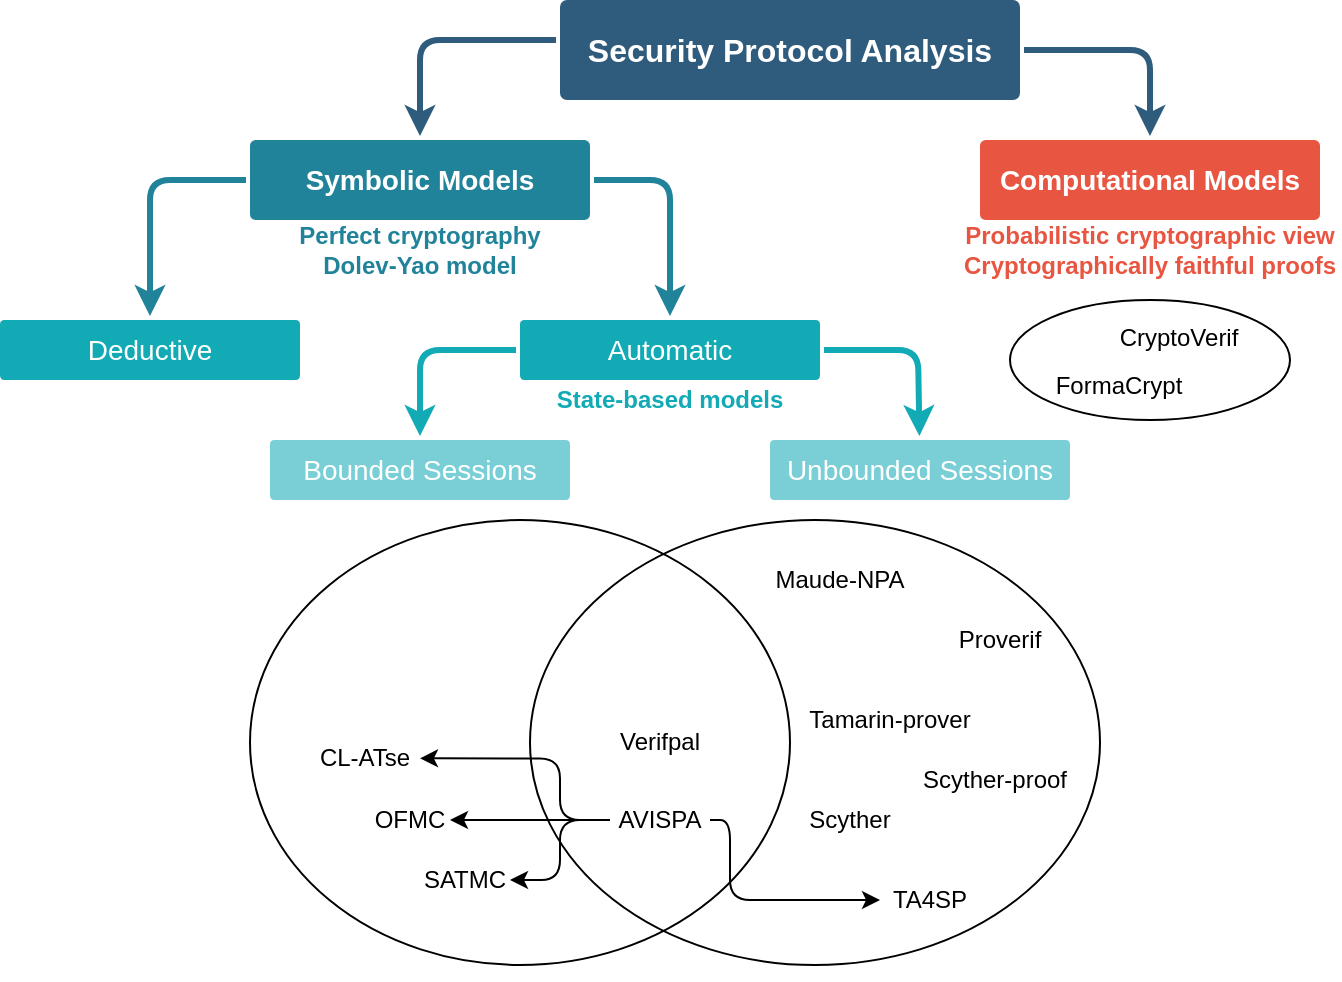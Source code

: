 <mxfile version="15.0.2" type="device"><diagram id="6a731a19-8d31-9384-78a2-239565b7b9f0" name="Page-1"><mxGraphModel dx="868" dy="458" grid="1" gridSize="10" guides="1" tooltips="1" connect="1" arrows="1" fold="1" page="1" pageScale="1" pageWidth="680" pageHeight="500" background="none" math="0" shadow="0"><root><mxCell id="0"/><mxCell id="1" parent="0"/><mxCell id="1746" value="" style="edgeStyle=none;rounded=1;jumpStyle=none;html=1;shadow=0;labelBackgroundColor=none;startArrow=none;startFill=0;endArrow=classic;endFill=1;jettySize=auto;orthogonalLoop=1;strokeColor=#2F5B7C;strokeWidth=3;fontFamily=Helvetica;fontSize=16;fontColor=#23445D;spacing=5;" parent="1" source="1749" target="1771" edge="1"><mxGeometry relative="1" as="geometry"><Array as="points"><mxPoint x="580" y="35"/></Array></mxGeometry></mxCell><mxCell id="1748" value="" style="edgeStyle=orthogonalEdgeStyle;rounded=1;jumpStyle=none;html=1;shadow=0;labelBackgroundColor=none;startArrow=none;startFill=0;endArrow=classic;endFill=1;jettySize=auto;orthogonalLoop=1;strokeColor=#2F5B7C;strokeWidth=3;fontFamily=Helvetica;fontSize=16;fontColor=#23445D;spacing=5;entryX=0.5;entryY=0;entryDx=0;entryDy=0;" parent="1" source="1749" target="1753" edge="1"><mxGeometry relative="1" as="geometry"><Array as="points"><mxPoint x="215" y="30"/></Array></mxGeometry></mxCell><mxCell id="1749" value="Security Protocol Analysis" style="rounded=1;whiteSpace=wrap;html=1;shadow=0;labelBackgroundColor=none;strokeColor=none;strokeWidth=3;fontFamily=Helvetica;fontSize=16;fontColor=#FFFFFF;align=center;fontStyle=1;spacing=5;arcSize=7;perimeterSpacing=2;fillColor=#2F5B7C;" parent="1" vertex="1"><mxGeometry x="285" y="10" width="230" height="50" as="geometry"/></mxCell><mxCell id="1751" value="" style="edgeStyle=none;rounded=1;jumpStyle=none;html=1;shadow=0;labelBackgroundColor=none;startArrow=none;startFill=0;jettySize=auto;orthogonalLoop=1;strokeWidth=3;fontFamily=Helvetica;fontSize=14;fontColor=#FFFFFF;spacing=5;fontStyle=1;fillColor=#b0e3e6;strokeColor=#218399;" parent="1" source="1753" target="1755" edge="1"><mxGeometry relative="1" as="geometry"><Array as="points"><mxPoint x="80" y="100"/></Array></mxGeometry></mxCell><mxCell id="1752" value="" style="edgeStyle=none;rounded=1;jumpStyle=none;html=1;shadow=0;labelBackgroundColor=none;startArrow=none;startFill=0;jettySize=auto;orthogonalLoop=1;strokeWidth=3;fontFamily=Helvetica;fontSize=14;fontColor=#FFFFFF;spacing=5;fontStyle=1;fillColor=#b0e3e6;strokeColor=#218399;" parent="1" source="1753" target="1754" edge="1"><mxGeometry relative="1" as="geometry"><Array as="points"><mxPoint x="340" y="100"/></Array></mxGeometry></mxCell><mxCell id="1753" value="Symbolic Models" style="rounded=1;whiteSpace=wrap;html=1;shadow=0;labelBackgroundColor=none;strokeColor=none;strokeWidth=3;fontFamily=Helvetica;fontSize=14;fontColor=#FFFFFF;align=center;spacing=5;fontStyle=1;arcSize=7;perimeterSpacing=2;fillColor=#218399;" parent="1" vertex="1"><mxGeometry x="130" y="80" width="170" height="40" as="geometry"/></mxCell><mxCell id="1754" value="Automatic" style="rounded=1;whiteSpace=wrap;html=1;shadow=0;labelBackgroundColor=none;strokeColor=none;strokeWidth=3;fontFamily=Helvetica;fontSize=14;fontColor=#FFFFFF;align=center;spacing=5;fontStyle=0;arcSize=7;perimeterSpacing=2;fillColor=#12AAB5;" parent="1" vertex="1"><mxGeometry x="265" y="170" width="150" height="30" as="geometry"/></mxCell><mxCell id="1755" value="Deductive" style="rounded=1;whiteSpace=wrap;html=1;shadow=0;labelBackgroundColor=none;strokeColor=none;strokeWidth=3;fontFamily=Helvetica;fontSize=14;fontColor=#FFFFFF;align=center;spacing=5;fontStyle=0;arcSize=7;perimeterSpacing=2;fillColor=#12AAB5;" parent="1" vertex="1"><mxGeometry x="5" y="170" width="150" height="30" as="geometry"/></mxCell><mxCell id="-OAbLak25vsFiwTXE1RH-1782" style="edgeStyle=orthogonalEdgeStyle;orthogonalLoop=1;jettySize=auto;html=1;exitX=0;exitY=0.5;exitDx=0;exitDy=0;entryX=1;entryY=0.5;entryDx=0;entryDy=0;fontSize=10;curved=1;strokeColor=none;" edge="1" parent="1" source="1771"><mxGeometry relative="1" as="geometry"><mxPoint x="462.5" y="85.0" as="targetPoint"/><Array as="points"><mxPoint x="480" y="100"/><mxPoint x="480" y="85"/></Array></mxGeometry></mxCell><mxCell id="1771" value="Computational Models" style="rounded=1;whiteSpace=wrap;html=1;shadow=0;labelBackgroundColor=none;strokeColor=none;strokeWidth=3;fontFamily=Helvetica;fontSize=14;fontColor=#FFFFFF;align=center;spacing=5;fontStyle=1;arcSize=7;perimeterSpacing=2;fillColor=#E85642;" parent="1" vertex="1"><mxGeometry x="495" y="80" width="170" height="40" as="geometry"/></mxCell><mxCell id="F3JaZJ1KbiUL1GR39glD-1781" value="&lt;div&gt;Perfect cryptography&lt;/div&gt;&lt;div&gt;Dolev-Yao model&lt;/div&gt;" style="text;html=1;align=center;verticalAlign=middle;whiteSpace=wrap;rounded=0;fontStyle=1;fontColor=#218399;" parent="1" vertex="1"><mxGeometry x="125" y="120" width="180" height="30" as="geometry"/></mxCell><mxCell id="F3JaZJ1KbiUL1GR39glD-1783" value="&lt;div&gt;Probabilistic cryptographic view&lt;br&gt;&lt;/div&gt;&lt;div&gt;Cryptographically faithful proofs&lt;/div&gt;" style="text;html=1;strokeColor=none;fillColor=none;align=center;verticalAlign=middle;whiteSpace=wrap;rounded=0;fontStyle=1;fontColor=#E85642;" parent="1" vertex="1"><mxGeometry x="485" y="120" width="190" height="30" as="geometry"/></mxCell><mxCell id="F3JaZJ1KbiUL1GR39glD-1786" value="" style="edgeStyle=none;rounded=1;jumpStyle=none;html=1;shadow=0;labelBackgroundColor=none;startArrow=none;startFill=0;jettySize=auto;orthogonalLoop=1;strokeWidth=3;fontFamily=Helvetica;fontSize=14;fontColor=#FFFFFF;spacing=5;fontStyle=1;fillColor=#b0e3e6;exitX=1;exitY=0.5;exitDx=0;exitDy=0;strokeColor=#12AAB5;" parent="1" source="1754" target="F3JaZJ1KbiUL1GR39glD-1787" edge="1"><mxGeometry relative="1" as="geometry"><mxPoint x="547" y="170.0" as="sourcePoint"/><Array as="points"><mxPoint x="464" y="185"/></Array></mxGeometry></mxCell><mxCell id="F3JaZJ1KbiUL1GR39glD-1787" value="Unbounded Sessions" style="rounded=1;whiteSpace=wrap;html=1;shadow=0;labelBackgroundColor=none;strokeColor=none;strokeWidth=3;fontFamily=Helvetica;fontSize=14;fontColor=#FFFFFF;align=center;spacing=5;fontStyle=0;arcSize=7;perimeterSpacing=2;fillColor=#7ACFD6;" parent="1" vertex="1"><mxGeometry x="390" y="230" width="150" height="30" as="geometry"/></mxCell><mxCell id="F3JaZJ1KbiUL1GR39glD-1788" value="" style="edgeStyle=none;rounded=1;jumpStyle=none;html=1;shadow=0;labelBackgroundColor=none;startArrow=none;startFill=0;jettySize=auto;orthogonalLoop=1;strokeWidth=3;fontFamily=Helvetica;fontSize=14;fontColor=#FFFFFF;spacing=5;fontStyle=1;fillColor=#b0e3e6;exitX=0;exitY=0.5;exitDx=0;exitDy=0;strokeColor=#12AAB5;" parent="1" source="1754" target="F3JaZJ1KbiUL1GR39glD-1789" edge="1"><mxGeometry relative="1" as="geometry"><mxPoint x="258.0" y="185.0" as="sourcePoint"/><Array as="points"><mxPoint x="215" y="185"/></Array></mxGeometry></mxCell><mxCell id="F3JaZJ1KbiUL1GR39glD-1789" value="Bounded Sessions" style="rounded=1;whiteSpace=wrap;html=1;shadow=0;labelBackgroundColor=none;strokeColor=none;strokeWidth=3;fontFamily=Helvetica;fontSize=14;fontColor=#FFFFFF;align=center;spacing=5;fontStyle=0;arcSize=7;perimeterSpacing=2;fillColor=#7ACFD6;" parent="1" vertex="1"><mxGeometry x="140" y="230" width="150" height="30" as="geometry"/></mxCell><mxCell id="F3JaZJ1KbiUL1GR39glD-1793" value="State-based models" style="text;html=1;align=center;verticalAlign=middle;whiteSpace=wrap;rounded=0;fontStyle=1;fontColor=#12AAB5;" parent="1" vertex="1"><mxGeometry x="250" y="200" width="180" height="20" as="geometry"/></mxCell><mxCell id="-OAbLak25vsFiwTXE1RH-1819" value="" style="group;fillColor=none;fontStyle=0;fontSize=12;" vertex="1" connectable="0" parent="1"><mxGeometry x="510" y="160" width="140" height="60" as="geometry"/></mxCell><mxCell id="-OAbLak25vsFiwTXE1RH-1810" value="" style="ellipse;whiteSpace=wrap;html=1;fontSize=12;fillColor=none;fontStyle=0" vertex="1" parent="-OAbLak25vsFiwTXE1RH-1819"><mxGeometry width="140" height="60" as="geometry"/></mxCell><mxCell id="-OAbLak25vsFiwTXE1RH-1811" value="&lt;div style=&quot;font-size: 12px;&quot;&gt;CryptoVerif&lt;/div&gt;" style="text;html=1;strokeColor=none;fillColor=none;align=center;verticalAlign=middle;whiteSpace=wrap;rounded=0;fontSize=12;fontStyle=0" vertex="1" parent="-OAbLak25vsFiwTXE1RH-1819"><mxGeometry x="60.001" y="10.003" width="49.412" height="17.143" as="geometry"/></mxCell><mxCell id="-OAbLak25vsFiwTXE1RH-1812" value="FormaCrypt" style="text;html=1;strokeColor=none;fillColor=none;align=center;verticalAlign=middle;whiteSpace=wrap;rounded=0;fontSize=12;fontStyle=0" vertex="1" parent="-OAbLak25vsFiwTXE1RH-1819"><mxGeometry x="30.002" y="34.286" width="49.412" height="17.143" as="geometry"/></mxCell><mxCell id="-OAbLak25vsFiwTXE1RH-1839" value="" style="group;fontSize=13;fontStyle=0" vertex="1" connectable="0" parent="1"><mxGeometry x="120" y="270" width="435" height="230" as="geometry"/></mxCell><mxCell id="-OAbLak25vsFiwTXE1RH-1825" value="" style="ellipse;whiteSpace=wrap;html=1;fontSize=12;fillColor=none;fontStyle=0" vertex="1" parent="-OAbLak25vsFiwTXE1RH-1839"><mxGeometry x="10" width="270" height="222.5" as="geometry"/></mxCell><mxCell id="-OAbLak25vsFiwTXE1RH-1820" value="" style="ellipse;whiteSpace=wrap;html=1;fontSize=12;fillColor=none;fontStyle=0" vertex="1" parent="-OAbLak25vsFiwTXE1RH-1839"><mxGeometry x="150" width="285" height="222.5" as="geometry"/></mxCell><mxCell id="-OAbLak25vsFiwTXE1RH-1807" value="&lt;div style=&quot;font-size: 12px;&quot;&gt;Scyther&lt;/div&gt;" style="text;html=1;align=center;verticalAlign=middle;whiteSpace=wrap;rounded=0;fontStyle=0;fontSize=12;" vertex="1" parent="-OAbLak25vsFiwTXE1RH-1839"><mxGeometry x="270" y="140" width="80" height="20" as="geometry"/></mxCell><mxCell id="-OAbLak25vsFiwTXE1RH-1821" value="Maude-NPA" style="text;html=1;align=center;verticalAlign=middle;whiteSpace=wrap;rounded=0;fontStyle=0;fontSize=12;" vertex="1" parent="-OAbLak25vsFiwTXE1RH-1839"><mxGeometry x="265" y="20" width="80" height="20" as="geometry"/></mxCell><mxCell id="-OAbLak25vsFiwTXE1RH-1822" value="&lt;div style=&quot;font-size: 12px;&quot;&gt;Proverif&lt;/div&gt;" style="text;html=1;align=center;verticalAlign=middle;whiteSpace=wrap;rounded=0;fontStyle=0;fontSize=12;" vertex="1" parent="-OAbLak25vsFiwTXE1RH-1839"><mxGeometry x="345" y="50.0" width="80" height="20" as="geometry"/></mxCell><mxCell id="-OAbLak25vsFiwTXE1RH-1806" value="" style="group;fontSize=12;fontStyle=0" vertex="1" connectable="0" parent="-OAbLak25vsFiwTXE1RH-1839"><mxGeometry x="285" y="50" width="90" height="60" as="geometry"/></mxCell><mxCell id="F3JaZJ1KbiUL1GR39glD-1792" value="" style="shape=image;imageAspect=0;aspect=fixed;verticalLabelPosition=bottom;verticalAlign=top;rounded=0;fontColor=#000000;fillColor=#7ACFD6;gradientColor=#ffffff;html=1;image=https://tamarin-prover.github.io/favicon-256x256.png;fontSize=12;fontStyle=0" parent="-OAbLak25vsFiwTXE1RH-1806" vertex="1"><mxGeometry x="25" y="10" width="30" height="30" as="geometry"/></mxCell><mxCell id="F3JaZJ1KbiUL1GR39glD-1794" value="&lt;div style=&quot;font-size: 12px;&quot;&gt;Tamarin-prover&lt;/div&gt;" style="text;html=1;align=center;verticalAlign=middle;whiteSpace=wrap;rounded=0;fontStyle=0;fontSize=12;" parent="-OAbLak25vsFiwTXE1RH-1806" vertex="1"><mxGeometry y="40" width="90" height="20" as="geometry"/></mxCell><mxCell id="-OAbLak25vsFiwTXE1RH-1808" value="&lt;div style=&quot;font-size: 12px;&quot;&gt;Scyther-proof&lt;/div&gt;" style="text;html=1;align=center;verticalAlign=middle;whiteSpace=wrap;rounded=0;fontStyle=0;fontSize=12;" vertex="1" parent="-OAbLak25vsFiwTXE1RH-1839"><mxGeometry x="340" y="120" width="85" height="20" as="geometry"/></mxCell><mxCell id="-OAbLak25vsFiwTXE1RH-1824" value="&lt;span style=&quot;font-size: 12px;&quot;&gt;AVISPA&lt;/span&gt;" style="text;html=1;strokeColor=none;fillColor=none;align=center;verticalAlign=middle;whiteSpace=wrap;rounded=0;fontSize=12;fontStyle=0" vertex="1" parent="-OAbLak25vsFiwTXE1RH-1839"><mxGeometry x="190" y="140" width="50" height="20" as="geometry"/></mxCell><mxCell id="-OAbLak25vsFiwTXE1RH-1828" value="SATMC" style="text;html=1;align=center;verticalAlign=middle;whiteSpace=wrap;rounded=0;fontStyle=0;fontSize=12;" vertex="1" parent="-OAbLak25vsFiwTXE1RH-1839"><mxGeometry x="95" y="170" width="45" height="20" as="geometry"/></mxCell><mxCell id="-OAbLak25vsFiwTXE1RH-1833" style="edgeStyle=orthogonalEdgeStyle;rounded=1;orthogonalLoop=1;jettySize=auto;html=1;exitX=0;exitY=0.5;exitDx=0;exitDy=0;entryX=1;entryY=0.5;entryDx=0;entryDy=0;fontSize=12;strokeColor=#000000;fontStyle=0" edge="1" parent="-OAbLak25vsFiwTXE1RH-1839" source="-OAbLak25vsFiwTXE1RH-1824" target="-OAbLak25vsFiwTXE1RH-1828"><mxGeometry y="-20" as="geometry"/></mxCell><mxCell id="-OAbLak25vsFiwTXE1RH-1829" value="&lt;div style=&quot;font-size: 12px;&quot;&gt;OFMC&lt;/div&gt;" style="text;html=1;align=center;verticalAlign=middle;whiteSpace=wrap;rounded=0;fontStyle=0;fontSize=12;" vertex="1" parent="-OAbLak25vsFiwTXE1RH-1839"><mxGeometry x="70" y="140" width="40" height="20" as="geometry"/></mxCell><mxCell id="-OAbLak25vsFiwTXE1RH-1834" style="edgeStyle=orthogonalEdgeStyle;rounded=1;orthogonalLoop=1;jettySize=auto;html=1;exitX=0;exitY=0.5;exitDx=0;exitDy=0;entryX=1;entryY=0.5;entryDx=0;entryDy=0;fontSize=12;strokeColor=#000000;fontStyle=0" edge="1" parent="-OAbLak25vsFiwTXE1RH-1839" source="-OAbLak25vsFiwTXE1RH-1824" target="-OAbLak25vsFiwTXE1RH-1829"><mxGeometry y="-20" as="geometry"/></mxCell><mxCell id="-OAbLak25vsFiwTXE1RH-1830" value="&lt;font style=&quot;font-size: 12px;&quot; face=&quot;Helvetica, Arial, sans-serif&quot;&gt;      &lt;span style=&quot;font-size: 12px;&quot;&gt;&lt;span style=&quot;font-size: 12px;&quot;&gt;CL-ATse&lt;/span&gt;&lt;/span&gt;&lt;/font&gt;" style="text;html=1;align=center;verticalAlign=middle;whiteSpace=wrap;rounded=0;fontStyle=0;fontSize=12;" vertex="1" parent="-OAbLak25vsFiwTXE1RH-1839"><mxGeometry x="40" y="109.17" width="55" height="20" as="geometry"/></mxCell><mxCell id="-OAbLak25vsFiwTXE1RH-1835" style="edgeStyle=orthogonalEdgeStyle;rounded=1;orthogonalLoop=1;jettySize=auto;html=1;exitX=0;exitY=0.5;exitDx=0;exitDy=0;entryX=1;entryY=0.5;entryDx=0;entryDy=0;fontSize=12;strokeColor=#000000;fontStyle=0" edge="1" parent="-OAbLak25vsFiwTXE1RH-1839" source="-OAbLak25vsFiwTXE1RH-1824" target="-OAbLak25vsFiwTXE1RH-1830"><mxGeometry y="-20" as="geometry"><Array as="points"><mxPoint x="165" y="150"/><mxPoint x="165" y="120"/></Array></mxGeometry></mxCell><mxCell id="-OAbLak25vsFiwTXE1RH-1832" style="edgeStyle=orthogonalEdgeStyle;orthogonalLoop=1;jettySize=auto;html=1;exitX=1;exitY=0.5;exitDx=0;exitDy=0;entryX=0;entryY=0.5;entryDx=0;entryDy=0;fontSize=12;rounded=1;fontStyle=0" edge="1" parent="-OAbLak25vsFiwTXE1RH-1839" source="-OAbLak25vsFiwTXE1RH-1824" target="-OAbLak25vsFiwTXE1RH-1841"><mxGeometry y="-20" as="geometry"><mxPoint x="325" y="190" as="targetPoint"/><Array as="points"><mxPoint x="250" y="150"/><mxPoint x="250" y="190"/></Array></mxGeometry></mxCell><mxCell id="-OAbLak25vsFiwTXE1RH-1826" value="" style="group;fontSize=12;fontStyle=0" vertex="1" connectable="0" parent="-OAbLak25vsFiwTXE1RH-1839"><mxGeometry x="190" y="40.42" width="50" height="79.17" as="geometry"/></mxCell><mxCell id="-OAbLak25vsFiwTXE1RH-1774" value="" style="shape=image;imageAspect=0;aspect=fixed;verticalLabelPosition=bottom;verticalAlign=top;image=https://verifpal.com/res/img/webp/pose1.webp;fontSize=12;fontStyle=0" vertex="1" parent="-OAbLak25vsFiwTXE1RH-1826"><mxGeometry width="50.0" height="61.171" as="geometry"/></mxCell><mxCell id="-OAbLak25vsFiwTXE1RH-1789" value="Verifpal" style="text;html=1;align=center;verticalAlign=middle;whiteSpace=wrap;rounded=0;fontStyle=0;fontSize=12;" vertex="1" parent="-OAbLak25vsFiwTXE1RH-1826"><mxGeometry x="5.001" y="61.17" width="39.998" height="18" as="geometry"/></mxCell><mxCell id="-OAbLak25vsFiwTXE1RH-1841" value="&lt;font style=&quot;font-size: 12px;&quot; face=&quot;Helvetica, Arial, sans-serif&quot;&gt;&lt;span style=&quot;font-size: 12px;&quot;&gt;&lt;span style=&quot;font-size: 12px;&quot;&gt;TA4SP&lt;/span&gt;&lt;/span&gt;&lt;/font&gt;" style="text;html=1;align=center;verticalAlign=middle;whiteSpace=wrap;rounded=0;fontStyle=0;fontSize=12;" vertex="1" parent="-OAbLak25vsFiwTXE1RH-1839"><mxGeometry x="325" y="180" width="50" height="20" as="geometry"/></mxCell></root></mxGraphModel></diagram></mxfile>